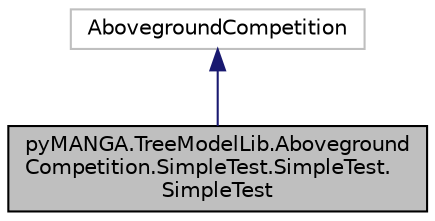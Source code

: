 digraph "pyMANGA.TreeModelLib.AbovegroundCompetition.SimpleTest.SimpleTest.SimpleTest"
{
  edge [fontname="Helvetica",fontsize="10",labelfontname="Helvetica",labelfontsize="10"];
  node [fontname="Helvetica",fontsize="10",shape=record];
  Node1 [label="pyMANGA.TreeModelLib.Aboveground\lCompetition.SimpleTest.SimpleTest.\lSimpleTest",height=0.2,width=0.4,color="black", fillcolor="grey75", style="filled", fontcolor="black"];
  Node2 -> Node1 [dir="back",color="midnightblue",fontsize="10",style="solid",fontname="Helvetica"];
  Node2 [label="AbovegroundCompetition",height=0.2,width=0.4,color="grey75", fillcolor="white", style="filled"];
}
